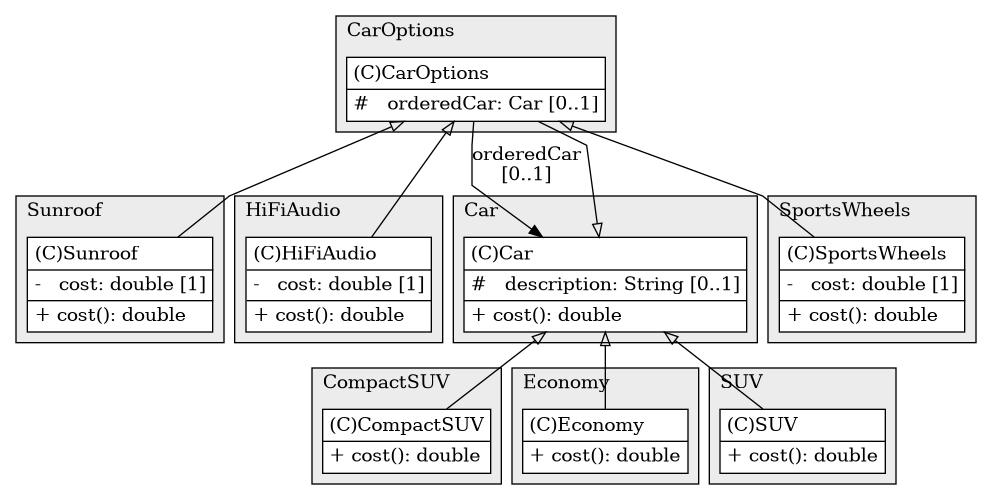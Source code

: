 @startuml

/' diagram meta data start
config=StructureConfiguration;
{
  "projectClassification": {
    "searchMode": "OpenProject", // OpenProject, AllProjects
    "includedProjects": "",
    "pathEndKeywords": "*.impl",
    "isClientPath": "",
    "isClientName": "",
    "isTestPath": "",
    "isTestName": "",
    "isMappingPath": "",
    "isMappingName": "",
    "isDataAccessPath": "",
    "isDataAccessName": "",
    "isDataStructurePath": "",
    "isDataStructureName": "",
    "isInterfaceStructuresPath": "",
    "isInterfaceStructuresName": "",
    "isEntryPointPath": "",
    "isEntryPointName": ""
  },
  "graphRestriction": {
    "classPackageExcludeFilter": "",
    "classPackageIncludeFilter": "",
    "classNameExcludeFilter": "",
    "classNameIncludeFilter": "",
    "methodNameExcludeFilter": "",
    "methodNameIncludeFilter": "",
    "removeByInheritance": "", // inheritance/annotation based filtering is done in a second step
    "removeByAnnotation": "",
    "removeByClassPackage": "", // cleanup the graph after inheritance/annotation based filtering is done
    "removeByClassName": "",
    "cutMappings": false,
    "cutEnum": true,
    "cutTests": true,
    "cutClient": true,
    "cutDataAccess": false,
    "cutInterfaceStructures": false,
    "cutDataStructures": false,
    "cutGetterAndSetter": true,
    "cutConstructors": true
  },
  "graphTraversal": {
    "forwardDepth": 6,
    "backwardDepth": 6,
    "classPackageExcludeFilter": "",
    "classPackageIncludeFilter": "",
    "classNameExcludeFilter": "",
    "classNameIncludeFilter": "",
    "methodNameExcludeFilter": "",
    "methodNameIncludeFilter": "",
    "hideMappings": false,
    "hideDataStructures": false,
    "hidePrivateMethods": true,
    "hideInterfaceCalls": true, // indirection: implementation -> interface (is hidden) -> implementation
    "onlyShowApplicationEntryPoints": false // root node is included
  },
  "details": {
    "aggregation": "GroupByClass", // ByClass, GroupByClass, None
    "showClassGenericTypes": true,
    "showMethods": true,
    "showMethodParameterNames": true,
    "showMethodParameterTypes": true,
    "showMethodReturnType": true,
    "showPackageLevels": 2,
    "showDetailedClassStructure": true
  },
  "rootClass": "Car"
}
diagram meta data end '/



digraph g {
    rankdir="TB"
    splines=polyline
    

'nodes 
subgraph cluster_1135471697 { 
   	label=CompactSUV
	labeljust=l
	fillcolor="#ececec"
	style=filled
   
   CompactSUV1135471697[
	label=<<TABLE BORDER="1" CELLBORDER="0" CELLPADDING="4" CELLSPACING="0">
<TR><TD ALIGN="LEFT" >(C)CompactSUV</TD></TR>
<HR/>
<TR><TD ALIGN="LEFT" >+ cost(): double</TD></TR>
</TABLE>>
	style=filled
	margin=0
	shape=plaintext
	fillcolor="#FFFFFF"
];
} 

subgraph cluster_191901440 { 
   	label=Sunroof
	labeljust=l
	fillcolor="#ececec"
	style=filled
   
   Sunroof191901440[
	label=<<TABLE BORDER="1" CELLBORDER="0" CELLPADDING="4" CELLSPACING="0">
<TR><TD ALIGN="LEFT" >(C)Sunroof</TD></TR>
<HR/>
<TR><TD ALIGN="LEFT" >-   cost: double [1]</TD></TR>
<HR/>
<TR><TD ALIGN="LEFT" >+ cost(): double</TD></TR>
</TABLE>>
	style=filled
	margin=0
	shape=plaintext
	fillcolor="#FFFFFF"
];
} 

subgraph cluster_2016134218 { 
   	label=CarOptions
	labeljust=l
	fillcolor="#ececec"
	style=filled
   
   CarOptions2016134218[
	label=<<TABLE BORDER="1" CELLBORDER="0" CELLPADDING="4" CELLSPACING="0">
<TR><TD ALIGN="LEFT" >(C)CarOptions</TD></TR>
<HR/>
<TR><TD ALIGN="LEFT" >#   orderedCar: Car [0..1]</TD></TR>
</TABLE>>
	style=filled
	margin=0
	shape=plaintext
	fillcolor="#FFFFFF"
];
} 

subgraph cluster_2089179250 { 
   	label=HiFiAudio
	labeljust=l
	fillcolor="#ececec"
	style=filled
   
   HiFiAudio2089179250[
	label=<<TABLE BORDER="1" CELLBORDER="0" CELLPADDING="4" CELLSPACING="0">
<TR><TD ALIGN="LEFT" >(C)HiFiAudio</TD></TR>
<HR/>
<TR><TD ALIGN="LEFT" >-   cost: double [1]</TD></TR>
<HR/>
<TR><TD ALIGN="LEFT" >+ cost(): double</TD></TR>
</TABLE>>
	style=filled
	margin=0
	shape=plaintext
	fillcolor="#FFFFFF"
];
} 

subgraph cluster_246571490 { 
   	label=Economy
	labeljust=l
	fillcolor="#ececec"
	style=filled
   
   Economy246571490[
	label=<<TABLE BORDER="1" CELLBORDER="0" CELLPADDING="4" CELLSPACING="0">
<TR><TD ALIGN="LEFT" >(C)Economy</TD></TR>
<HR/>
<TR><TD ALIGN="LEFT" >+ cost(): double</TD></TR>
</TABLE>>
	style=filled
	margin=0
	shape=plaintext
	fillcolor="#FFFFFF"
];
} 

subgraph cluster_67508 { 
   	label=Car
	labeljust=l
	fillcolor="#ececec"
	style=filled
   
   Car67508[
	label=<<TABLE BORDER="1" CELLBORDER="0" CELLPADDING="4" CELLSPACING="0">
<TR><TD ALIGN="LEFT" >(C)Car</TD></TR>
<HR/>
<TR><TD ALIGN="LEFT" >#   description: String [0..1]</TD></TR>
<HR/>
<TR><TD ALIGN="LEFT" >+ cost(): double</TD></TR>
</TABLE>>
	style=filled
	margin=0
	shape=plaintext
	fillcolor="#FFFFFF"
];
} 

subgraph cluster_80469239 { 
   	label=SportsWheels
	labeljust=l
	fillcolor="#ececec"
	style=filled
   
   SportsWheels80469239[
	label=<<TABLE BORDER="1" CELLBORDER="0" CELLPADDING="4" CELLSPACING="0">
<TR><TD ALIGN="LEFT" >(C)SportsWheels</TD></TR>
<HR/>
<TR><TD ALIGN="LEFT" >-   cost: double [1]</TD></TR>
<HR/>
<TR><TD ALIGN="LEFT" >+ cost(): double</TD></TR>
</TABLE>>
	style=filled
	margin=0
	shape=plaintext
	fillcolor="#FFFFFF"
];
} 

subgraph cluster_82484 { 
   	label=SUV
	labeljust=l
	fillcolor="#ececec"
	style=filled
   
   SUV82484[
	label=<<TABLE BORDER="1" CELLBORDER="0" CELLPADDING="4" CELLSPACING="0">
<TR><TD ALIGN="LEFT" >(C)SUV</TD></TR>
<HR/>
<TR><TD ALIGN="LEFT" >+ cost(): double</TD></TR>
</TABLE>>
	style=filled
	margin=0
	shape=plaintext
	fillcolor="#FFFFFF"
];
} 

'edges    
Car67508 -> CarOptions2016134218[arrowhead=none, arrowtail=empty, dir=both];
Car67508 -> CompactSUV1135471697[arrowhead=none, arrowtail=empty, dir=both];
Car67508 -> Economy246571490[arrowhead=none, arrowtail=empty, dir=both];
Car67508 -> SUV82484[arrowhead=none, arrowtail=empty, dir=both];
CarOptions2016134218 -> Car67508[label="orderedCar
[0..1]"];
CarOptions2016134218 -> HiFiAudio2089179250[arrowhead=none, arrowtail=empty, dir=both];
CarOptions2016134218 -> SportsWheels80469239[arrowhead=none, arrowtail=empty, dir=both];
CarOptions2016134218 -> Sunroof191901440[arrowhead=none, arrowtail=empty, dir=both];
    
}
@enduml